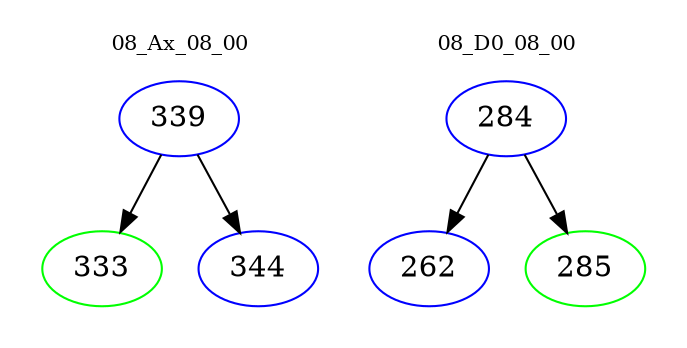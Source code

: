digraph{
subgraph cluster_0 {
color = white
label = "08_Ax_08_00";
fontsize=10;
T0_339 [label="339", color="blue"]
T0_339 -> T0_333 [color="black"]
T0_333 [label="333", color="green"]
T0_339 -> T0_344 [color="black"]
T0_344 [label="344", color="blue"]
}
subgraph cluster_1 {
color = white
label = "08_D0_08_00";
fontsize=10;
T1_284 [label="284", color="blue"]
T1_284 -> T1_262 [color="black"]
T1_262 [label="262", color="blue"]
T1_284 -> T1_285 [color="black"]
T1_285 [label="285", color="green"]
}
}
